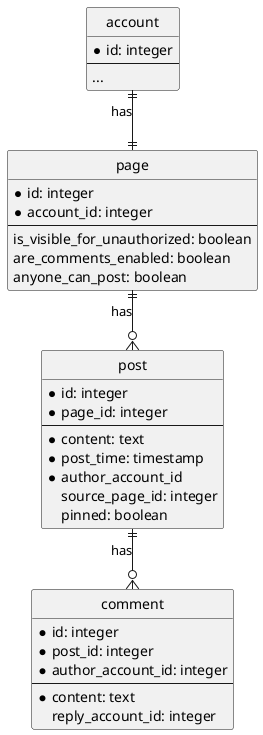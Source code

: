 @startuml

hide circle
skinparam linetype ortho

entity account {
    * id: integer
    --
    ...
}

entity page {
    * id: integer
    * account_id: integer
    --
    is_visible_for_unauthorized: boolean
    are_comments_enabled: boolean
    anyone_can_post: boolean
}

entity post {
    * id: integer
    * page_id: integer
    --
    * content: text
    * post_time: timestamp
    * author_account_id
    source_page_id: integer
    pinned: boolean
}

entity comment {
    * id: integer
    * post_id: integer
    * author_account_id: integer
    --
    * content: text
    reply_account_id: integer
}

account ||--|| page : has
page ||--o{ post : has
post ||--o{ comment : has

@enduml